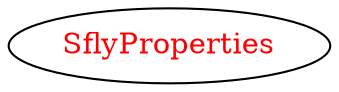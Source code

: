 digraph dependencyGraph {
 concentrate=true;
 ranksep="2.0";
 rankdir="LR"; 
 splines="ortho";
"SflyProperties" [fontcolor="red"];
}